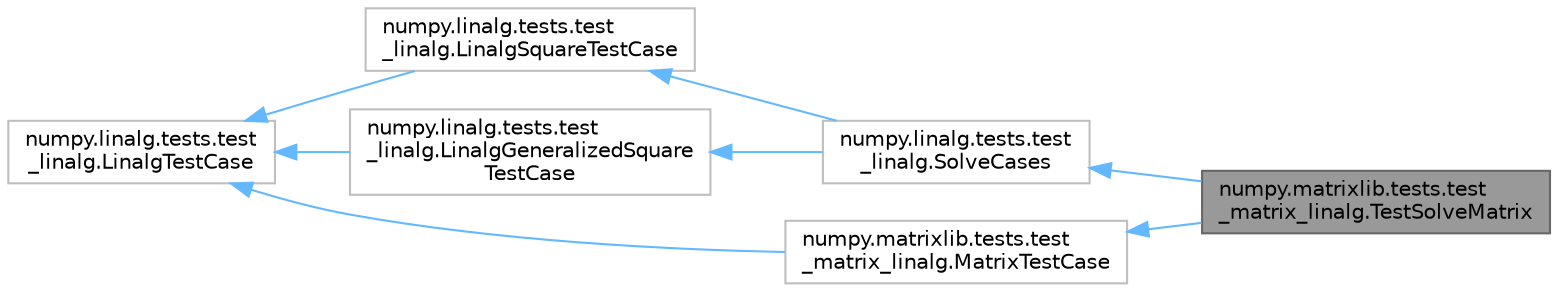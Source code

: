 digraph "numpy.matrixlib.tests.test_matrix_linalg.TestSolveMatrix"
{
 // LATEX_PDF_SIZE
  bgcolor="transparent";
  edge [fontname=Helvetica,fontsize=10,labelfontname=Helvetica,labelfontsize=10];
  node [fontname=Helvetica,fontsize=10,shape=box,height=0.2,width=0.4];
  rankdir="LR";
  Node1 [id="Node000001",label="numpy.matrixlib.tests.test\l_matrix_linalg.TestSolveMatrix",height=0.2,width=0.4,color="gray40", fillcolor="grey60", style="filled", fontcolor="black",tooltip=" "];
  Node2 -> Node1 [id="edge1_Node000001_Node000002",dir="back",color="steelblue1",style="solid",tooltip=" "];
  Node2 [id="Node000002",label="numpy.linalg.tests.test\l_linalg.SolveCases",height=0.2,width=0.4,color="grey75", fillcolor="white", style="filled",URL="$d9/d74/classnumpy_1_1linalg_1_1tests_1_1test__linalg_1_1SolveCases.html",tooltip=" "];
  Node3 -> Node2 [id="edge2_Node000002_Node000003",dir="back",color="steelblue1",style="solid",tooltip=" "];
  Node3 [id="Node000003",label="numpy.linalg.tests.test\l_linalg.LinalgSquareTestCase",height=0.2,width=0.4,color="grey75", fillcolor="white", style="filled",URL="$d3/da8/classnumpy_1_1linalg_1_1tests_1_1test__linalg_1_1LinalgSquareTestCase.html",tooltip=" "];
  Node4 -> Node3 [id="edge3_Node000003_Node000004",dir="back",color="steelblue1",style="solid",tooltip=" "];
  Node4 [id="Node000004",label="numpy.linalg.tests.test\l_linalg.LinalgTestCase",height=0.2,width=0.4,color="grey75", fillcolor="white", style="filled",URL="$df/d23/classnumpy_1_1linalg_1_1tests_1_1test__linalg_1_1LinalgTestCase.html",tooltip=" "];
  Node5 -> Node2 [id="edge4_Node000002_Node000005",dir="back",color="steelblue1",style="solid",tooltip=" "];
  Node5 [id="Node000005",label="numpy.linalg.tests.test\l_linalg.LinalgGeneralizedSquare\lTestCase",height=0.2,width=0.4,color="grey75", fillcolor="white", style="filled",URL="$da/dff/classnumpy_1_1linalg_1_1tests_1_1test__linalg_1_1LinalgGeneralizedSquareTestCase.html",tooltip=" "];
  Node4 -> Node5 [id="edge5_Node000005_Node000004",dir="back",color="steelblue1",style="solid",tooltip=" "];
  Node6 -> Node1 [id="edge6_Node000001_Node000006",dir="back",color="steelblue1",style="solid",tooltip=" "];
  Node6 [id="Node000006",label="numpy.matrixlib.tests.test\l_matrix_linalg.MatrixTestCase",height=0.2,width=0.4,color="grey75", fillcolor="white", style="filled",URL="$dc/db6/classnumpy_1_1matrixlib_1_1tests_1_1test__matrix__linalg_1_1MatrixTestCase.html",tooltip=" "];
  Node4 -> Node6 [id="edge7_Node000006_Node000004",dir="back",color="steelblue1",style="solid",tooltip=" "];
}
